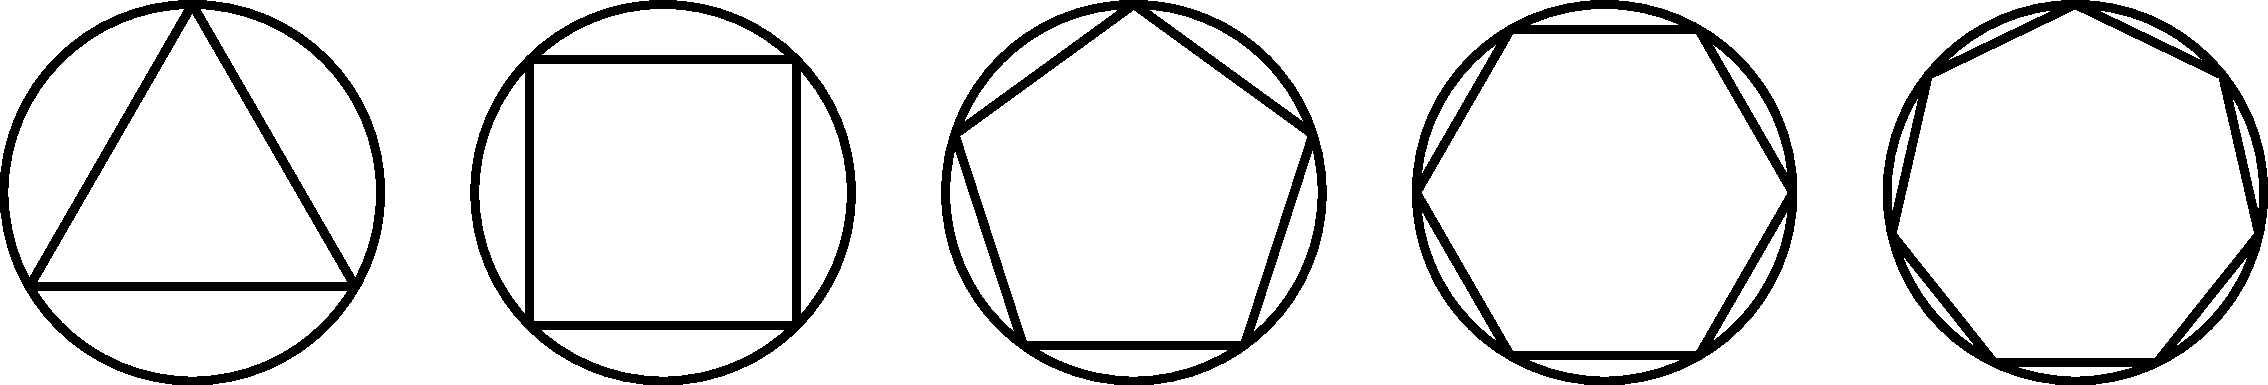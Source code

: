 settings.outformat="png";
settings.render=16;
size(5cm);

for (int n = 3; n <= 7; ++n) {
	draw(shift(2.5*n, 0) * polygon(n));
	draw(shift(2.5*n, 0) * unitcircle);
}
